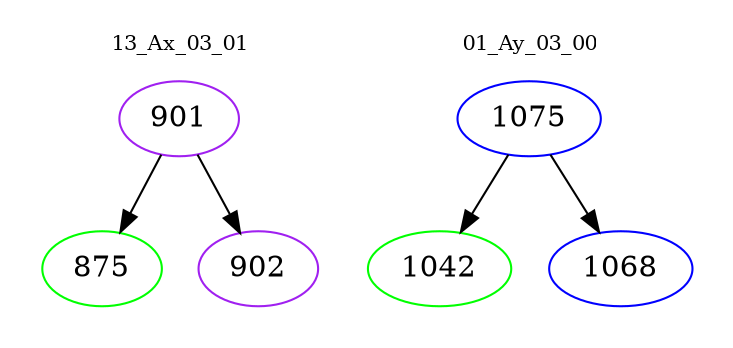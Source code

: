 digraph{
subgraph cluster_0 {
color = white
label = "13_Ax_03_01";
fontsize=10;
T0_901 [label="901", color="purple"]
T0_901 -> T0_875 [color="black"]
T0_875 [label="875", color="green"]
T0_901 -> T0_902 [color="black"]
T0_902 [label="902", color="purple"]
}
subgraph cluster_1 {
color = white
label = "01_Ay_03_00";
fontsize=10;
T1_1075 [label="1075", color="blue"]
T1_1075 -> T1_1042 [color="black"]
T1_1042 [label="1042", color="green"]
T1_1075 -> T1_1068 [color="black"]
T1_1068 [label="1068", color="blue"]
}
}
